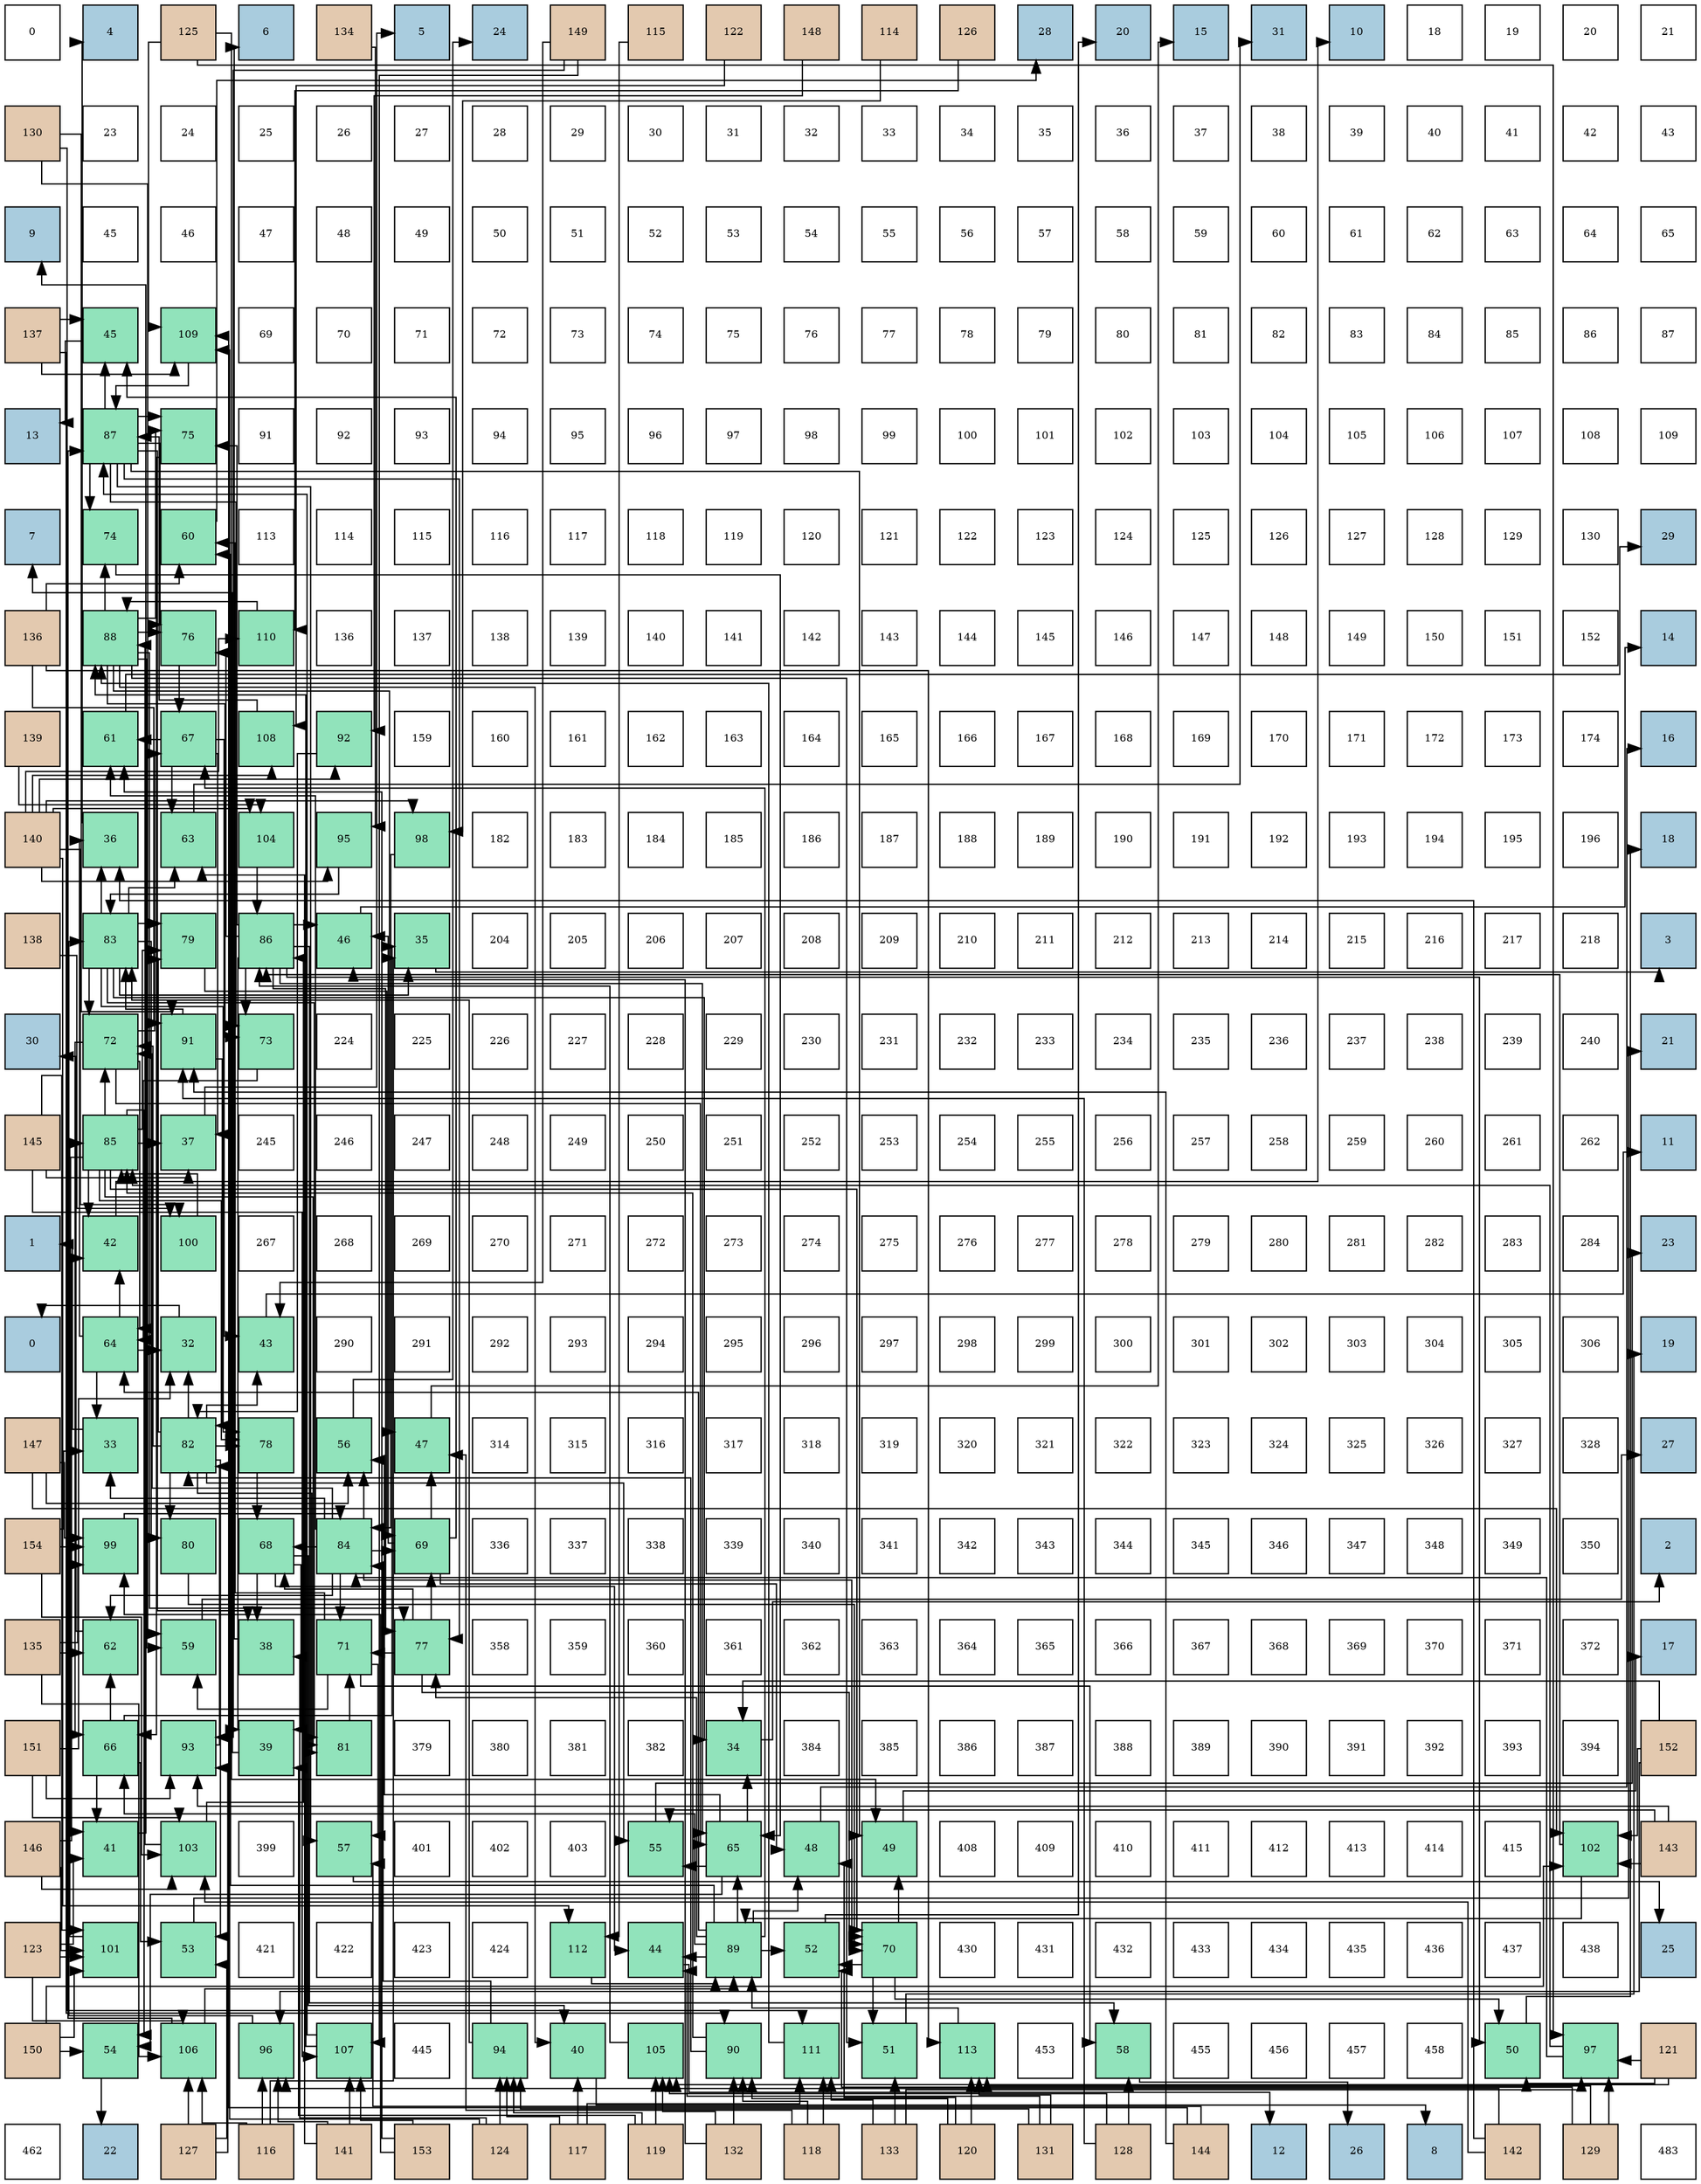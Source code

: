 digraph layout{
 rankdir=TB;
 splines=ortho;
 node [style=filled shape=square fixedsize=true width=0.6];
0[label="0", fontsize=8, fillcolor="#ffffff"];
1[label="4", fontsize=8, fillcolor="#a9ccde"];
2[label="125", fontsize=8, fillcolor="#e3c9af"];
3[label="6", fontsize=8, fillcolor="#a9ccde"];
4[label="134", fontsize=8, fillcolor="#e3c9af"];
5[label="5", fontsize=8, fillcolor="#a9ccde"];
6[label="24", fontsize=8, fillcolor="#a9ccde"];
7[label="149", fontsize=8, fillcolor="#e3c9af"];
8[label="115", fontsize=8, fillcolor="#e3c9af"];
9[label="122", fontsize=8, fillcolor="#e3c9af"];
10[label="148", fontsize=8, fillcolor="#e3c9af"];
11[label="114", fontsize=8, fillcolor="#e3c9af"];
12[label="126", fontsize=8, fillcolor="#e3c9af"];
13[label="28", fontsize=8, fillcolor="#a9ccde"];
14[label="20", fontsize=8, fillcolor="#a9ccde"];
15[label="15", fontsize=8, fillcolor="#a9ccde"];
16[label="31", fontsize=8, fillcolor="#a9ccde"];
17[label="10", fontsize=8, fillcolor="#a9ccde"];
18[label="18", fontsize=8, fillcolor="#ffffff"];
19[label="19", fontsize=8, fillcolor="#ffffff"];
20[label="20", fontsize=8, fillcolor="#ffffff"];
21[label="21", fontsize=8, fillcolor="#ffffff"];
22[label="130", fontsize=8, fillcolor="#e3c9af"];
23[label="23", fontsize=8, fillcolor="#ffffff"];
24[label="24", fontsize=8, fillcolor="#ffffff"];
25[label="25", fontsize=8, fillcolor="#ffffff"];
26[label="26", fontsize=8, fillcolor="#ffffff"];
27[label="27", fontsize=8, fillcolor="#ffffff"];
28[label="28", fontsize=8, fillcolor="#ffffff"];
29[label="29", fontsize=8, fillcolor="#ffffff"];
30[label="30", fontsize=8, fillcolor="#ffffff"];
31[label="31", fontsize=8, fillcolor="#ffffff"];
32[label="32", fontsize=8, fillcolor="#ffffff"];
33[label="33", fontsize=8, fillcolor="#ffffff"];
34[label="34", fontsize=8, fillcolor="#ffffff"];
35[label="35", fontsize=8, fillcolor="#ffffff"];
36[label="36", fontsize=8, fillcolor="#ffffff"];
37[label="37", fontsize=8, fillcolor="#ffffff"];
38[label="38", fontsize=8, fillcolor="#ffffff"];
39[label="39", fontsize=8, fillcolor="#ffffff"];
40[label="40", fontsize=8, fillcolor="#ffffff"];
41[label="41", fontsize=8, fillcolor="#ffffff"];
42[label="42", fontsize=8, fillcolor="#ffffff"];
43[label="43", fontsize=8, fillcolor="#ffffff"];
44[label="9", fontsize=8, fillcolor="#a9ccde"];
45[label="45", fontsize=8, fillcolor="#ffffff"];
46[label="46", fontsize=8, fillcolor="#ffffff"];
47[label="47", fontsize=8, fillcolor="#ffffff"];
48[label="48", fontsize=8, fillcolor="#ffffff"];
49[label="49", fontsize=8, fillcolor="#ffffff"];
50[label="50", fontsize=8, fillcolor="#ffffff"];
51[label="51", fontsize=8, fillcolor="#ffffff"];
52[label="52", fontsize=8, fillcolor="#ffffff"];
53[label="53", fontsize=8, fillcolor="#ffffff"];
54[label="54", fontsize=8, fillcolor="#ffffff"];
55[label="55", fontsize=8, fillcolor="#ffffff"];
56[label="56", fontsize=8, fillcolor="#ffffff"];
57[label="57", fontsize=8, fillcolor="#ffffff"];
58[label="58", fontsize=8, fillcolor="#ffffff"];
59[label="59", fontsize=8, fillcolor="#ffffff"];
60[label="60", fontsize=8, fillcolor="#ffffff"];
61[label="61", fontsize=8, fillcolor="#ffffff"];
62[label="62", fontsize=8, fillcolor="#ffffff"];
63[label="63", fontsize=8, fillcolor="#ffffff"];
64[label="64", fontsize=8, fillcolor="#ffffff"];
65[label="65", fontsize=8, fillcolor="#ffffff"];
66[label="137", fontsize=8, fillcolor="#e3c9af"];
67[label="45", fontsize=8, fillcolor="#91e3bb"];
68[label="109", fontsize=8, fillcolor="#91e3bb"];
69[label="69", fontsize=8, fillcolor="#ffffff"];
70[label="70", fontsize=8, fillcolor="#ffffff"];
71[label="71", fontsize=8, fillcolor="#ffffff"];
72[label="72", fontsize=8, fillcolor="#ffffff"];
73[label="73", fontsize=8, fillcolor="#ffffff"];
74[label="74", fontsize=8, fillcolor="#ffffff"];
75[label="75", fontsize=8, fillcolor="#ffffff"];
76[label="76", fontsize=8, fillcolor="#ffffff"];
77[label="77", fontsize=8, fillcolor="#ffffff"];
78[label="78", fontsize=8, fillcolor="#ffffff"];
79[label="79", fontsize=8, fillcolor="#ffffff"];
80[label="80", fontsize=8, fillcolor="#ffffff"];
81[label="81", fontsize=8, fillcolor="#ffffff"];
82[label="82", fontsize=8, fillcolor="#ffffff"];
83[label="83", fontsize=8, fillcolor="#ffffff"];
84[label="84", fontsize=8, fillcolor="#ffffff"];
85[label="85", fontsize=8, fillcolor="#ffffff"];
86[label="86", fontsize=8, fillcolor="#ffffff"];
87[label="87", fontsize=8, fillcolor="#ffffff"];
88[label="13", fontsize=8, fillcolor="#a9ccde"];
89[label="87", fontsize=8, fillcolor="#91e3bb"];
90[label="75", fontsize=8, fillcolor="#91e3bb"];
91[label="91", fontsize=8, fillcolor="#ffffff"];
92[label="92", fontsize=8, fillcolor="#ffffff"];
93[label="93", fontsize=8, fillcolor="#ffffff"];
94[label="94", fontsize=8, fillcolor="#ffffff"];
95[label="95", fontsize=8, fillcolor="#ffffff"];
96[label="96", fontsize=8, fillcolor="#ffffff"];
97[label="97", fontsize=8, fillcolor="#ffffff"];
98[label="98", fontsize=8, fillcolor="#ffffff"];
99[label="99", fontsize=8, fillcolor="#ffffff"];
100[label="100", fontsize=8, fillcolor="#ffffff"];
101[label="101", fontsize=8, fillcolor="#ffffff"];
102[label="102", fontsize=8, fillcolor="#ffffff"];
103[label="103", fontsize=8, fillcolor="#ffffff"];
104[label="104", fontsize=8, fillcolor="#ffffff"];
105[label="105", fontsize=8, fillcolor="#ffffff"];
106[label="106", fontsize=8, fillcolor="#ffffff"];
107[label="107", fontsize=8, fillcolor="#ffffff"];
108[label="108", fontsize=8, fillcolor="#ffffff"];
109[label="109", fontsize=8, fillcolor="#ffffff"];
110[label="7", fontsize=8, fillcolor="#a9ccde"];
111[label="74", fontsize=8, fillcolor="#91e3bb"];
112[label="60", fontsize=8, fillcolor="#91e3bb"];
113[label="113", fontsize=8, fillcolor="#ffffff"];
114[label="114", fontsize=8, fillcolor="#ffffff"];
115[label="115", fontsize=8, fillcolor="#ffffff"];
116[label="116", fontsize=8, fillcolor="#ffffff"];
117[label="117", fontsize=8, fillcolor="#ffffff"];
118[label="118", fontsize=8, fillcolor="#ffffff"];
119[label="119", fontsize=8, fillcolor="#ffffff"];
120[label="120", fontsize=8, fillcolor="#ffffff"];
121[label="121", fontsize=8, fillcolor="#ffffff"];
122[label="122", fontsize=8, fillcolor="#ffffff"];
123[label="123", fontsize=8, fillcolor="#ffffff"];
124[label="124", fontsize=8, fillcolor="#ffffff"];
125[label="125", fontsize=8, fillcolor="#ffffff"];
126[label="126", fontsize=8, fillcolor="#ffffff"];
127[label="127", fontsize=8, fillcolor="#ffffff"];
128[label="128", fontsize=8, fillcolor="#ffffff"];
129[label="129", fontsize=8, fillcolor="#ffffff"];
130[label="130", fontsize=8, fillcolor="#ffffff"];
131[label="29", fontsize=8, fillcolor="#a9ccde"];
132[label="136", fontsize=8, fillcolor="#e3c9af"];
133[label="88", fontsize=8, fillcolor="#91e3bb"];
134[label="76", fontsize=8, fillcolor="#91e3bb"];
135[label="110", fontsize=8, fillcolor="#91e3bb"];
136[label="136", fontsize=8, fillcolor="#ffffff"];
137[label="137", fontsize=8, fillcolor="#ffffff"];
138[label="138", fontsize=8, fillcolor="#ffffff"];
139[label="139", fontsize=8, fillcolor="#ffffff"];
140[label="140", fontsize=8, fillcolor="#ffffff"];
141[label="141", fontsize=8, fillcolor="#ffffff"];
142[label="142", fontsize=8, fillcolor="#ffffff"];
143[label="143", fontsize=8, fillcolor="#ffffff"];
144[label="144", fontsize=8, fillcolor="#ffffff"];
145[label="145", fontsize=8, fillcolor="#ffffff"];
146[label="146", fontsize=8, fillcolor="#ffffff"];
147[label="147", fontsize=8, fillcolor="#ffffff"];
148[label="148", fontsize=8, fillcolor="#ffffff"];
149[label="149", fontsize=8, fillcolor="#ffffff"];
150[label="150", fontsize=8, fillcolor="#ffffff"];
151[label="151", fontsize=8, fillcolor="#ffffff"];
152[label="152", fontsize=8, fillcolor="#ffffff"];
153[label="14", fontsize=8, fillcolor="#a9ccde"];
154[label="139", fontsize=8, fillcolor="#e3c9af"];
155[label="61", fontsize=8, fillcolor="#91e3bb"];
156[label="67", fontsize=8, fillcolor="#91e3bb"];
157[label="108", fontsize=8, fillcolor="#91e3bb"];
158[label="92", fontsize=8, fillcolor="#91e3bb"];
159[label="159", fontsize=8, fillcolor="#ffffff"];
160[label="160", fontsize=8, fillcolor="#ffffff"];
161[label="161", fontsize=8, fillcolor="#ffffff"];
162[label="162", fontsize=8, fillcolor="#ffffff"];
163[label="163", fontsize=8, fillcolor="#ffffff"];
164[label="164", fontsize=8, fillcolor="#ffffff"];
165[label="165", fontsize=8, fillcolor="#ffffff"];
166[label="166", fontsize=8, fillcolor="#ffffff"];
167[label="167", fontsize=8, fillcolor="#ffffff"];
168[label="168", fontsize=8, fillcolor="#ffffff"];
169[label="169", fontsize=8, fillcolor="#ffffff"];
170[label="170", fontsize=8, fillcolor="#ffffff"];
171[label="171", fontsize=8, fillcolor="#ffffff"];
172[label="172", fontsize=8, fillcolor="#ffffff"];
173[label="173", fontsize=8, fillcolor="#ffffff"];
174[label="174", fontsize=8, fillcolor="#ffffff"];
175[label="16", fontsize=8, fillcolor="#a9ccde"];
176[label="140", fontsize=8, fillcolor="#e3c9af"];
177[label="36", fontsize=8, fillcolor="#91e3bb"];
178[label="63", fontsize=8, fillcolor="#91e3bb"];
179[label="104", fontsize=8, fillcolor="#91e3bb"];
180[label="95", fontsize=8, fillcolor="#91e3bb"];
181[label="98", fontsize=8, fillcolor="#91e3bb"];
182[label="182", fontsize=8, fillcolor="#ffffff"];
183[label="183", fontsize=8, fillcolor="#ffffff"];
184[label="184", fontsize=8, fillcolor="#ffffff"];
185[label="185", fontsize=8, fillcolor="#ffffff"];
186[label="186", fontsize=8, fillcolor="#ffffff"];
187[label="187", fontsize=8, fillcolor="#ffffff"];
188[label="188", fontsize=8, fillcolor="#ffffff"];
189[label="189", fontsize=8, fillcolor="#ffffff"];
190[label="190", fontsize=8, fillcolor="#ffffff"];
191[label="191", fontsize=8, fillcolor="#ffffff"];
192[label="192", fontsize=8, fillcolor="#ffffff"];
193[label="193", fontsize=8, fillcolor="#ffffff"];
194[label="194", fontsize=8, fillcolor="#ffffff"];
195[label="195", fontsize=8, fillcolor="#ffffff"];
196[label="196", fontsize=8, fillcolor="#ffffff"];
197[label="18", fontsize=8, fillcolor="#a9ccde"];
198[label="138", fontsize=8, fillcolor="#e3c9af"];
199[label="83", fontsize=8, fillcolor="#91e3bb"];
200[label="79", fontsize=8, fillcolor="#91e3bb"];
201[label="86", fontsize=8, fillcolor="#91e3bb"];
202[label="46", fontsize=8, fillcolor="#91e3bb"];
203[label="35", fontsize=8, fillcolor="#91e3bb"];
204[label="204", fontsize=8, fillcolor="#ffffff"];
205[label="205", fontsize=8, fillcolor="#ffffff"];
206[label="206", fontsize=8, fillcolor="#ffffff"];
207[label="207", fontsize=8, fillcolor="#ffffff"];
208[label="208", fontsize=8, fillcolor="#ffffff"];
209[label="209", fontsize=8, fillcolor="#ffffff"];
210[label="210", fontsize=8, fillcolor="#ffffff"];
211[label="211", fontsize=8, fillcolor="#ffffff"];
212[label="212", fontsize=8, fillcolor="#ffffff"];
213[label="213", fontsize=8, fillcolor="#ffffff"];
214[label="214", fontsize=8, fillcolor="#ffffff"];
215[label="215", fontsize=8, fillcolor="#ffffff"];
216[label="216", fontsize=8, fillcolor="#ffffff"];
217[label="217", fontsize=8, fillcolor="#ffffff"];
218[label="218", fontsize=8, fillcolor="#ffffff"];
219[label="3", fontsize=8, fillcolor="#a9ccde"];
220[label="30", fontsize=8, fillcolor="#a9ccde"];
221[label="72", fontsize=8, fillcolor="#91e3bb"];
222[label="91", fontsize=8, fillcolor="#91e3bb"];
223[label="73", fontsize=8, fillcolor="#91e3bb"];
224[label="224", fontsize=8, fillcolor="#ffffff"];
225[label="225", fontsize=8, fillcolor="#ffffff"];
226[label="226", fontsize=8, fillcolor="#ffffff"];
227[label="227", fontsize=8, fillcolor="#ffffff"];
228[label="228", fontsize=8, fillcolor="#ffffff"];
229[label="229", fontsize=8, fillcolor="#ffffff"];
230[label="230", fontsize=8, fillcolor="#ffffff"];
231[label="231", fontsize=8, fillcolor="#ffffff"];
232[label="232", fontsize=8, fillcolor="#ffffff"];
233[label="233", fontsize=8, fillcolor="#ffffff"];
234[label="234", fontsize=8, fillcolor="#ffffff"];
235[label="235", fontsize=8, fillcolor="#ffffff"];
236[label="236", fontsize=8, fillcolor="#ffffff"];
237[label="237", fontsize=8, fillcolor="#ffffff"];
238[label="238", fontsize=8, fillcolor="#ffffff"];
239[label="239", fontsize=8, fillcolor="#ffffff"];
240[label="240", fontsize=8, fillcolor="#ffffff"];
241[label="21", fontsize=8, fillcolor="#a9ccde"];
242[label="145", fontsize=8, fillcolor="#e3c9af"];
243[label="85", fontsize=8, fillcolor="#91e3bb"];
244[label="37", fontsize=8, fillcolor="#91e3bb"];
245[label="245", fontsize=8, fillcolor="#ffffff"];
246[label="246", fontsize=8, fillcolor="#ffffff"];
247[label="247", fontsize=8, fillcolor="#ffffff"];
248[label="248", fontsize=8, fillcolor="#ffffff"];
249[label="249", fontsize=8, fillcolor="#ffffff"];
250[label="250", fontsize=8, fillcolor="#ffffff"];
251[label="251", fontsize=8, fillcolor="#ffffff"];
252[label="252", fontsize=8, fillcolor="#ffffff"];
253[label="253", fontsize=8, fillcolor="#ffffff"];
254[label="254", fontsize=8, fillcolor="#ffffff"];
255[label="255", fontsize=8, fillcolor="#ffffff"];
256[label="256", fontsize=8, fillcolor="#ffffff"];
257[label="257", fontsize=8, fillcolor="#ffffff"];
258[label="258", fontsize=8, fillcolor="#ffffff"];
259[label="259", fontsize=8, fillcolor="#ffffff"];
260[label="260", fontsize=8, fillcolor="#ffffff"];
261[label="261", fontsize=8, fillcolor="#ffffff"];
262[label="262", fontsize=8, fillcolor="#ffffff"];
263[label="11", fontsize=8, fillcolor="#a9ccde"];
264[label="1", fontsize=8, fillcolor="#a9ccde"];
265[label="42", fontsize=8, fillcolor="#91e3bb"];
266[label="100", fontsize=8, fillcolor="#91e3bb"];
267[label="267", fontsize=8, fillcolor="#ffffff"];
268[label="268", fontsize=8, fillcolor="#ffffff"];
269[label="269", fontsize=8, fillcolor="#ffffff"];
270[label="270", fontsize=8, fillcolor="#ffffff"];
271[label="271", fontsize=8, fillcolor="#ffffff"];
272[label="272", fontsize=8, fillcolor="#ffffff"];
273[label="273", fontsize=8, fillcolor="#ffffff"];
274[label="274", fontsize=8, fillcolor="#ffffff"];
275[label="275", fontsize=8, fillcolor="#ffffff"];
276[label="276", fontsize=8, fillcolor="#ffffff"];
277[label="277", fontsize=8, fillcolor="#ffffff"];
278[label="278", fontsize=8, fillcolor="#ffffff"];
279[label="279", fontsize=8, fillcolor="#ffffff"];
280[label="280", fontsize=8, fillcolor="#ffffff"];
281[label="281", fontsize=8, fillcolor="#ffffff"];
282[label="282", fontsize=8, fillcolor="#ffffff"];
283[label="283", fontsize=8, fillcolor="#ffffff"];
284[label="284", fontsize=8, fillcolor="#ffffff"];
285[label="23", fontsize=8, fillcolor="#a9ccde"];
286[label="0", fontsize=8, fillcolor="#a9ccde"];
287[label="64", fontsize=8, fillcolor="#91e3bb"];
288[label="32", fontsize=8, fillcolor="#91e3bb"];
289[label="43", fontsize=8, fillcolor="#91e3bb"];
290[label="290", fontsize=8, fillcolor="#ffffff"];
291[label="291", fontsize=8, fillcolor="#ffffff"];
292[label="292", fontsize=8, fillcolor="#ffffff"];
293[label="293", fontsize=8, fillcolor="#ffffff"];
294[label="294", fontsize=8, fillcolor="#ffffff"];
295[label="295", fontsize=8, fillcolor="#ffffff"];
296[label="296", fontsize=8, fillcolor="#ffffff"];
297[label="297", fontsize=8, fillcolor="#ffffff"];
298[label="298", fontsize=8, fillcolor="#ffffff"];
299[label="299", fontsize=8, fillcolor="#ffffff"];
300[label="300", fontsize=8, fillcolor="#ffffff"];
301[label="301", fontsize=8, fillcolor="#ffffff"];
302[label="302", fontsize=8, fillcolor="#ffffff"];
303[label="303", fontsize=8, fillcolor="#ffffff"];
304[label="304", fontsize=8, fillcolor="#ffffff"];
305[label="305", fontsize=8, fillcolor="#ffffff"];
306[label="306", fontsize=8, fillcolor="#ffffff"];
307[label="19", fontsize=8, fillcolor="#a9ccde"];
308[label="147", fontsize=8, fillcolor="#e3c9af"];
309[label="33", fontsize=8, fillcolor="#91e3bb"];
310[label="82", fontsize=8, fillcolor="#91e3bb"];
311[label="78", fontsize=8, fillcolor="#91e3bb"];
312[label="56", fontsize=8, fillcolor="#91e3bb"];
313[label="47", fontsize=8, fillcolor="#91e3bb"];
314[label="314", fontsize=8, fillcolor="#ffffff"];
315[label="315", fontsize=8, fillcolor="#ffffff"];
316[label="316", fontsize=8, fillcolor="#ffffff"];
317[label="317", fontsize=8, fillcolor="#ffffff"];
318[label="318", fontsize=8, fillcolor="#ffffff"];
319[label="319", fontsize=8, fillcolor="#ffffff"];
320[label="320", fontsize=8, fillcolor="#ffffff"];
321[label="321", fontsize=8, fillcolor="#ffffff"];
322[label="322", fontsize=8, fillcolor="#ffffff"];
323[label="323", fontsize=8, fillcolor="#ffffff"];
324[label="324", fontsize=8, fillcolor="#ffffff"];
325[label="325", fontsize=8, fillcolor="#ffffff"];
326[label="326", fontsize=8, fillcolor="#ffffff"];
327[label="327", fontsize=8, fillcolor="#ffffff"];
328[label="328", fontsize=8, fillcolor="#ffffff"];
329[label="27", fontsize=8, fillcolor="#a9ccde"];
330[label="154", fontsize=8, fillcolor="#e3c9af"];
331[label="99", fontsize=8, fillcolor="#91e3bb"];
332[label="80", fontsize=8, fillcolor="#91e3bb"];
333[label="68", fontsize=8, fillcolor="#91e3bb"];
334[label="84", fontsize=8, fillcolor="#91e3bb"];
335[label="69", fontsize=8, fillcolor="#91e3bb"];
336[label="336", fontsize=8, fillcolor="#ffffff"];
337[label="337", fontsize=8, fillcolor="#ffffff"];
338[label="338", fontsize=8, fillcolor="#ffffff"];
339[label="339", fontsize=8, fillcolor="#ffffff"];
340[label="340", fontsize=8, fillcolor="#ffffff"];
341[label="341", fontsize=8, fillcolor="#ffffff"];
342[label="342", fontsize=8, fillcolor="#ffffff"];
343[label="343", fontsize=8, fillcolor="#ffffff"];
344[label="344", fontsize=8, fillcolor="#ffffff"];
345[label="345", fontsize=8, fillcolor="#ffffff"];
346[label="346", fontsize=8, fillcolor="#ffffff"];
347[label="347", fontsize=8, fillcolor="#ffffff"];
348[label="348", fontsize=8, fillcolor="#ffffff"];
349[label="349", fontsize=8, fillcolor="#ffffff"];
350[label="350", fontsize=8, fillcolor="#ffffff"];
351[label="2", fontsize=8, fillcolor="#a9ccde"];
352[label="135", fontsize=8, fillcolor="#e3c9af"];
353[label="62", fontsize=8, fillcolor="#91e3bb"];
354[label="59", fontsize=8, fillcolor="#91e3bb"];
355[label="38", fontsize=8, fillcolor="#91e3bb"];
356[label="71", fontsize=8, fillcolor="#91e3bb"];
357[label="77", fontsize=8, fillcolor="#91e3bb"];
358[label="358", fontsize=8, fillcolor="#ffffff"];
359[label="359", fontsize=8, fillcolor="#ffffff"];
360[label="360", fontsize=8, fillcolor="#ffffff"];
361[label="361", fontsize=8, fillcolor="#ffffff"];
362[label="362", fontsize=8, fillcolor="#ffffff"];
363[label="363", fontsize=8, fillcolor="#ffffff"];
364[label="364", fontsize=8, fillcolor="#ffffff"];
365[label="365", fontsize=8, fillcolor="#ffffff"];
366[label="366", fontsize=8, fillcolor="#ffffff"];
367[label="367", fontsize=8, fillcolor="#ffffff"];
368[label="368", fontsize=8, fillcolor="#ffffff"];
369[label="369", fontsize=8, fillcolor="#ffffff"];
370[label="370", fontsize=8, fillcolor="#ffffff"];
371[label="371", fontsize=8, fillcolor="#ffffff"];
372[label="372", fontsize=8, fillcolor="#ffffff"];
373[label="17", fontsize=8, fillcolor="#a9ccde"];
374[label="151", fontsize=8, fillcolor="#e3c9af"];
375[label="66", fontsize=8, fillcolor="#91e3bb"];
376[label="93", fontsize=8, fillcolor="#91e3bb"];
377[label="39", fontsize=8, fillcolor="#91e3bb"];
378[label="81", fontsize=8, fillcolor="#91e3bb"];
379[label="379", fontsize=8, fillcolor="#ffffff"];
380[label="380", fontsize=8, fillcolor="#ffffff"];
381[label="381", fontsize=8, fillcolor="#ffffff"];
382[label="382", fontsize=8, fillcolor="#ffffff"];
383[label="34", fontsize=8, fillcolor="#91e3bb"];
384[label="384", fontsize=8, fillcolor="#ffffff"];
385[label="385", fontsize=8, fillcolor="#ffffff"];
386[label="386", fontsize=8, fillcolor="#ffffff"];
387[label="387", fontsize=8, fillcolor="#ffffff"];
388[label="388", fontsize=8, fillcolor="#ffffff"];
389[label="389", fontsize=8, fillcolor="#ffffff"];
390[label="390", fontsize=8, fillcolor="#ffffff"];
391[label="391", fontsize=8, fillcolor="#ffffff"];
392[label="392", fontsize=8, fillcolor="#ffffff"];
393[label="393", fontsize=8, fillcolor="#ffffff"];
394[label="394", fontsize=8, fillcolor="#ffffff"];
395[label="152", fontsize=8, fillcolor="#e3c9af"];
396[label="146", fontsize=8, fillcolor="#e3c9af"];
397[label="41", fontsize=8, fillcolor="#91e3bb"];
398[label="103", fontsize=8, fillcolor="#91e3bb"];
399[label="399", fontsize=8, fillcolor="#ffffff"];
400[label="57", fontsize=8, fillcolor="#91e3bb"];
401[label="401", fontsize=8, fillcolor="#ffffff"];
402[label="402", fontsize=8, fillcolor="#ffffff"];
403[label="403", fontsize=8, fillcolor="#ffffff"];
404[label="55", fontsize=8, fillcolor="#91e3bb"];
405[label="65", fontsize=8, fillcolor="#91e3bb"];
406[label="48", fontsize=8, fillcolor="#91e3bb"];
407[label="49", fontsize=8, fillcolor="#91e3bb"];
408[label="408", fontsize=8, fillcolor="#ffffff"];
409[label="409", fontsize=8, fillcolor="#ffffff"];
410[label="410", fontsize=8, fillcolor="#ffffff"];
411[label="411", fontsize=8, fillcolor="#ffffff"];
412[label="412", fontsize=8, fillcolor="#ffffff"];
413[label="413", fontsize=8, fillcolor="#ffffff"];
414[label="414", fontsize=8, fillcolor="#ffffff"];
415[label="415", fontsize=8, fillcolor="#ffffff"];
416[label="102", fontsize=8, fillcolor="#91e3bb"];
417[label="143", fontsize=8, fillcolor="#e3c9af"];
418[label="123", fontsize=8, fillcolor="#e3c9af"];
419[label="101", fontsize=8, fillcolor="#91e3bb"];
420[label="53", fontsize=8, fillcolor="#91e3bb"];
421[label="421", fontsize=8, fillcolor="#ffffff"];
422[label="422", fontsize=8, fillcolor="#ffffff"];
423[label="423", fontsize=8, fillcolor="#ffffff"];
424[label="424", fontsize=8, fillcolor="#ffffff"];
425[label="112", fontsize=8, fillcolor="#91e3bb"];
426[label="44", fontsize=8, fillcolor="#91e3bb"];
427[label="89", fontsize=8, fillcolor="#91e3bb"];
428[label="52", fontsize=8, fillcolor="#91e3bb"];
429[label="70", fontsize=8, fillcolor="#91e3bb"];
430[label="430", fontsize=8, fillcolor="#ffffff"];
431[label="431", fontsize=8, fillcolor="#ffffff"];
432[label="432", fontsize=8, fillcolor="#ffffff"];
433[label="433", fontsize=8, fillcolor="#ffffff"];
434[label="434", fontsize=8, fillcolor="#ffffff"];
435[label="435", fontsize=8, fillcolor="#ffffff"];
436[label="436", fontsize=8, fillcolor="#ffffff"];
437[label="437", fontsize=8, fillcolor="#ffffff"];
438[label="438", fontsize=8, fillcolor="#ffffff"];
439[label="25", fontsize=8, fillcolor="#a9ccde"];
440[label="150", fontsize=8, fillcolor="#e3c9af"];
441[label="54", fontsize=8, fillcolor="#91e3bb"];
442[label="106", fontsize=8, fillcolor="#91e3bb"];
443[label="96", fontsize=8, fillcolor="#91e3bb"];
444[label="107", fontsize=8, fillcolor="#91e3bb"];
445[label="445", fontsize=8, fillcolor="#ffffff"];
446[label="94", fontsize=8, fillcolor="#91e3bb"];
447[label="40", fontsize=8, fillcolor="#91e3bb"];
448[label="105", fontsize=8, fillcolor="#91e3bb"];
449[label="90", fontsize=8, fillcolor="#91e3bb"];
450[label="111", fontsize=8, fillcolor="#91e3bb"];
451[label="51", fontsize=8, fillcolor="#91e3bb"];
452[label="113", fontsize=8, fillcolor="#91e3bb"];
453[label="453", fontsize=8, fillcolor="#ffffff"];
454[label="58", fontsize=8, fillcolor="#91e3bb"];
455[label="455", fontsize=8, fillcolor="#ffffff"];
456[label="456", fontsize=8, fillcolor="#ffffff"];
457[label="457", fontsize=8, fillcolor="#ffffff"];
458[label="458", fontsize=8, fillcolor="#ffffff"];
459[label="50", fontsize=8, fillcolor="#91e3bb"];
460[label="97", fontsize=8, fillcolor="#91e3bb"];
461[label="121", fontsize=8, fillcolor="#e3c9af"];
462[label="462", fontsize=8, fillcolor="#ffffff"];
463[label="22", fontsize=8, fillcolor="#a9ccde"];
464[label="127", fontsize=8, fillcolor="#e3c9af"];
465[label="116", fontsize=8, fillcolor="#e3c9af"];
466[label="141", fontsize=8, fillcolor="#e3c9af"];
467[label="153", fontsize=8, fillcolor="#e3c9af"];
468[label="124", fontsize=8, fillcolor="#e3c9af"];
469[label="117", fontsize=8, fillcolor="#e3c9af"];
470[label="119", fontsize=8, fillcolor="#e3c9af"];
471[label="132", fontsize=8, fillcolor="#e3c9af"];
472[label="118", fontsize=8, fillcolor="#e3c9af"];
473[label="133", fontsize=8, fillcolor="#e3c9af"];
474[label="120", fontsize=8, fillcolor="#e3c9af"];
475[label="131", fontsize=8, fillcolor="#e3c9af"];
476[label="128", fontsize=8, fillcolor="#e3c9af"];
477[label="144", fontsize=8, fillcolor="#e3c9af"];
478[label="12", fontsize=8, fillcolor="#a9ccde"];
479[label="26", fontsize=8, fillcolor="#a9ccde"];
480[label="8", fontsize=8, fillcolor="#a9ccde"];
481[label="142", fontsize=8, fillcolor="#e3c9af"];
482[label="129", fontsize=8, fillcolor="#e3c9af"];
483[label="483", fontsize=8, fillcolor="#ffffff"];
edge [constraint=false, style=vis];288 -> 286;
309 -> 264;
383 -> 351;
203 -> 219;
177 -> 1;
244 -> 5;
355 -> 3;
377 -> 110;
447 -> 480;
397 -> 44;
265 -> 17;
289 -> 263;
426 -> 478;
67 -> 88;
202 -> 153;
313 -> 15;
406 -> 175;
407 -> 373;
459 -> 197;
451 -> 307;
428 -> 14;
420 -> 241;
441 -> 463;
404 -> 285;
312 -> 6;
400 -> 439;
454 -> 479;
354 -> 329;
112 -> 13;
155 -> 131;
353 -> 220;
178 -> 16;
287 -> 288;
287 -> 309;
287 -> 177;
287 -> 265;
405 -> 383;
405 -> 441;
405 -> 404;
405 -> 312;
375 -> 203;
375 -> 397;
375 -> 420;
375 -> 353;
156 -> 244;
156 -> 289;
156 -> 155;
156 -> 178;
333 -> 355;
333 -> 377;
333 -> 447;
333 -> 426;
335 -> 67;
335 -> 202;
335 -> 313;
335 -> 406;
429 -> 407;
429 -> 459;
429 -> 451;
429 -> 428;
356 -> 400;
356 -> 454;
356 -> 354;
356 -> 112;
221 -> 287;
221 -> 405;
221 -> 375;
221 -> 156;
223 -> 287;
111 -> 405;
90 -> 375;
134 -> 156;
357 -> 333;
357 -> 335;
357 -> 429;
357 -> 356;
311 -> 333;
200 -> 335;
332 -> 429;
378 -> 356;
310 -> 288;
310 -> 289;
310 -> 420;
310 -> 404;
310 -> 221;
310 -> 311;
310 -> 200;
310 -> 332;
310 -> 378;
199 -> 383;
199 -> 203;
199 -> 177;
199 -> 178;
199 -> 221;
199 -> 311;
199 -> 200;
199 -> 332;
199 -> 378;
334 -> 309;
334 -> 312;
334 -> 155;
334 -> 353;
334 -> 333;
334 -> 335;
334 -> 429;
334 -> 356;
334 -> 221;
243 -> 244;
243 -> 397;
243 -> 265;
243 -> 441;
243 -> 429;
243 -> 221;
243 -> 311;
243 -> 200;
243 -> 378;
201 -> 377;
201 -> 202;
201 -> 459;
201 -> 454;
201 -> 405;
201 -> 223;
201 -> 90;
201 -> 134;
201 -> 357;
89 -> 355;
89 -> 67;
89 -> 407;
89 -> 400;
89 -> 223;
89 -> 111;
89 -> 90;
89 -> 134;
89 -> 357;
133 -> 447;
133 -> 313;
133 -> 451;
133 -> 354;
133 -> 223;
133 -> 111;
133 -> 90;
133 -> 134;
133 -> 357;
427 -> 426;
427 -> 406;
427 -> 428;
427 -> 112;
427 -> 287;
427 -> 405;
427 -> 375;
427 -> 156;
427 -> 357;
449 -> 310;
449 -> 243;
222 -> 310;
222 -> 199;
158 -> 310;
376 -> 310;
446 -> 199;
446 -> 334;
180 -> 199;
443 -> 199;
460 -> 334;
460 -> 243;
181 -> 334;
331 -> 334;
266 -> 243;
419 -> 243;
416 -> 201;
416 -> 427;
398 -> 201;
398 -> 133;
179 -> 201;
448 -> 201;
442 -> 89;
442 -> 427;
444 -> 89;
444 -> 133;
157 -> 89;
68 -> 89;
135 -> 133;
450 -> 133;
425 -> 427;
452 -> 427;
11 -> 181;
8 -> 425;
465 -> 203;
465 -> 443;
465 -> 442;
469 -> 447;
469 -> 446;
469 -> 450;
472 -> 313;
472 -> 449;
472 -> 450;
470 -> 377;
470 -> 446;
470 -> 448;
474 -> 406;
474 -> 449;
474 -> 452;
461 -> 459;
461 -> 460;
461 -> 448;
9 -> 157;
418 -> 397;
418 -> 419;
418 -> 442;
468 -> 355;
468 -> 446;
468 -> 68;
2 -> 407;
2 -> 460;
2 -> 68;
12 -> 135;
464 -> 420;
464 -> 376;
464 -> 442;
476 -> 454;
476 -> 222;
476 -> 448;
482 -> 428;
482 -> 460;
482 -> 452;
22 -> 354;
22 -> 222;
22 -> 450;
475 -> 426;
475 -> 446;
475 -> 452;
471 -> 202;
471 -> 449;
471 -> 448;
473 -> 451;
473 -> 460;
473 -> 450;
4 -> 180;
352 -> 353;
352 -> 331;
352 -> 442;
132 -> 112;
132 -> 222;
132 -> 452;
66 -> 67;
66 -> 449;
66 -> 68;
198 -> 266;
154 -> 179;
176 -> 158;
176 -> 180;
176 -> 181;
176 -> 266;
176 -> 179;
176 -> 157;
176 -> 135;
176 -> 425;
466 -> 178;
466 -> 443;
466 -> 444;
481 -> 177;
481 -> 443;
481 -> 398;
417 -> 404;
417 -> 376;
417 -> 416;
477 -> 400;
477 -> 222;
477 -> 68;
242 -> 244;
242 -> 419;
242 -> 444;
396 -> 265;
396 -> 419;
396 -> 398;
308 -> 312;
308 -> 331;
308 -> 416;
10 -> 158;
7 -> 289;
7 -> 376;
7 -> 444;
440 -> 441;
440 -> 419;
440 -> 416;
374 -> 288;
374 -> 376;
374 -> 398;
395 -> 383;
395 -> 443;
395 -> 416;
467 -> 155;
467 -> 331;
467 -> 444;
330 -> 309;
330 -> 331;
330 -> 398;
edge [constraint=true, style=invis];
0 -> 22 -> 44 -> 66 -> 88 -> 110 -> 132 -> 154 -> 176 -> 198 -> 220 -> 242 -> 264 -> 286 -> 308 -> 330 -> 352 -> 374 -> 396 -> 418 -> 440 -> 462;
1 -> 23 -> 45 -> 67 -> 89 -> 111 -> 133 -> 155 -> 177 -> 199 -> 221 -> 243 -> 265 -> 287 -> 309 -> 331 -> 353 -> 375 -> 397 -> 419 -> 441 -> 463;
2 -> 24 -> 46 -> 68 -> 90 -> 112 -> 134 -> 156 -> 178 -> 200 -> 222 -> 244 -> 266 -> 288 -> 310 -> 332 -> 354 -> 376 -> 398 -> 420 -> 442 -> 464;
3 -> 25 -> 47 -> 69 -> 91 -> 113 -> 135 -> 157 -> 179 -> 201 -> 223 -> 245 -> 267 -> 289 -> 311 -> 333 -> 355 -> 377 -> 399 -> 421 -> 443 -> 465;
4 -> 26 -> 48 -> 70 -> 92 -> 114 -> 136 -> 158 -> 180 -> 202 -> 224 -> 246 -> 268 -> 290 -> 312 -> 334 -> 356 -> 378 -> 400 -> 422 -> 444 -> 466;
5 -> 27 -> 49 -> 71 -> 93 -> 115 -> 137 -> 159 -> 181 -> 203 -> 225 -> 247 -> 269 -> 291 -> 313 -> 335 -> 357 -> 379 -> 401 -> 423 -> 445 -> 467;
6 -> 28 -> 50 -> 72 -> 94 -> 116 -> 138 -> 160 -> 182 -> 204 -> 226 -> 248 -> 270 -> 292 -> 314 -> 336 -> 358 -> 380 -> 402 -> 424 -> 446 -> 468;
7 -> 29 -> 51 -> 73 -> 95 -> 117 -> 139 -> 161 -> 183 -> 205 -> 227 -> 249 -> 271 -> 293 -> 315 -> 337 -> 359 -> 381 -> 403 -> 425 -> 447 -> 469;
8 -> 30 -> 52 -> 74 -> 96 -> 118 -> 140 -> 162 -> 184 -> 206 -> 228 -> 250 -> 272 -> 294 -> 316 -> 338 -> 360 -> 382 -> 404 -> 426 -> 448 -> 470;
9 -> 31 -> 53 -> 75 -> 97 -> 119 -> 141 -> 163 -> 185 -> 207 -> 229 -> 251 -> 273 -> 295 -> 317 -> 339 -> 361 -> 383 -> 405 -> 427 -> 449 -> 471;
10 -> 32 -> 54 -> 76 -> 98 -> 120 -> 142 -> 164 -> 186 -> 208 -> 230 -> 252 -> 274 -> 296 -> 318 -> 340 -> 362 -> 384 -> 406 -> 428 -> 450 -> 472;
11 -> 33 -> 55 -> 77 -> 99 -> 121 -> 143 -> 165 -> 187 -> 209 -> 231 -> 253 -> 275 -> 297 -> 319 -> 341 -> 363 -> 385 -> 407 -> 429 -> 451 -> 473;
12 -> 34 -> 56 -> 78 -> 100 -> 122 -> 144 -> 166 -> 188 -> 210 -> 232 -> 254 -> 276 -> 298 -> 320 -> 342 -> 364 -> 386 -> 408 -> 430 -> 452 -> 474;
13 -> 35 -> 57 -> 79 -> 101 -> 123 -> 145 -> 167 -> 189 -> 211 -> 233 -> 255 -> 277 -> 299 -> 321 -> 343 -> 365 -> 387 -> 409 -> 431 -> 453 -> 475;
14 -> 36 -> 58 -> 80 -> 102 -> 124 -> 146 -> 168 -> 190 -> 212 -> 234 -> 256 -> 278 -> 300 -> 322 -> 344 -> 366 -> 388 -> 410 -> 432 -> 454 -> 476;
15 -> 37 -> 59 -> 81 -> 103 -> 125 -> 147 -> 169 -> 191 -> 213 -> 235 -> 257 -> 279 -> 301 -> 323 -> 345 -> 367 -> 389 -> 411 -> 433 -> 455 -> 477;
16 -> 38 -> 60 -> 82 -> 104 -> 126 -> 148 -> 170 -> 192 -> 214 -> 236 -> 258 -> 280 -> 302 -> 324 -> 346 -> 368 -> 390 -> 412 -> 434 -> 456 -> 478;
17 -> 39 -> 61 -> 83 -> 105 -> 127 -> 149 -> 171 -> 193 -> 215 -> 237 -> 259 -> 281 -> 303 -> 325 -> 347 -> 369 -> 391 -> 413 -> 435 -> 457 -> 479;
18 -> 40 -> 62 -> 84 -> 106 -> 128 -> 150 -> 172 -> 194 -> 216 -> 238 -> 260 -> 282 -> 304 -> 326 -> 348 -> 370 -> 392 -> 414 -> 436 -> 458 -> 480;
19 -> 41 -> 63 -> 85 -> 107 -> 129 -> 151 -> 173 -> 195 -> 217 -> 239 -> 261 -> 283 -> 305 -> 327 -> 349 -> 371 -> 393 -> 415 -> 437 -> 459 -> 481;
20 -> 42 -> 64 -> 86 -> 108 -> 130 -> 152 -> 174 -> 196 -> 218 -> 240 -> 262 -> 284 -> 306 -> 328 -> 350 -> 372 -> 394 -> 416 -> 438 -> 460 -> 482;
21 -> 43 -> 65 -> 87 -> 109 -> 131 -> 153 -> 175 -> 197 -> 219 -> 241 -> 263 -> 285 -> 307 -> 329 -> 351 -> 373 -> 395 -> 417 -> 439 -> 461 -> 483;
rank = same {0 -> 1 -> 2 -> 3 -> 4 -> 5 -> 6 -> 7 -> 8 -> 9 -> 10 -> 11 -> 12 -> 13 -> 14 -> 15 -> 16 -> 17 -> 18 -> 19 -> 20 -> 21};
rank = same {22 -> 23 -> 24 -> 25 -> 26 -> 27 -> 28 -> 29 -> 30 -> 31 -> 32 -> 33 -> 34 -> 35 -> 36 -> 37 -> 38 -> 39 -> 40 -> 41 -> 42 -> 43};
rank = same {44 -> 45 -> 46 -> 47 -> 48 -> 49 -> 50 -> 51 -> 52 -> 53 -> 54 -> 55 -> 56 -> 57 -> 58 -> 59 -> 60 -> 61 -> 62 -> 63 -> 64 -> 65};
rank = same {66 -> 67 -> 68 -> 69 -> 70 -> 71 -> 72 -> 73 -> 74 -> 75 -> 76 -> 77 -> 78 -> 79 -> 80 -> 81 -> 82 -> 83 -> 84 -> 85 -> 86 -> 87};
rank = same {88 -> 89 -> 90 -> 91 -> 92 -> 93 -> 94 -> 95 -> 96 -> 97 -> 98 -> 99 -> 100 -> 101 -> 102 -> 103 -> 104 -> 105 -> 106 -> 107 -> 108 -> 109};
rank = same {110 -> 111 -> 112 -> 113 -> 114 -> 115 -> 116 -> 117 -> 118 -> 119 -> 120 -> 121 -> 122 -> 123 -> 124 -> 125 -> 126 -> 127 -> 128 -> 129 -> 130 -> 131};
rank = same {132 -> 133 -> 134 -> 135 -> 136 -> 137 -> 138 -> 139 -> 140 -> 141 -> 142 -> 143 -> 144 -> 145 -> 146 -> 147 -> 148 -> 149 -> 150 -> 151 -> 152 -> 153};
rank = same {154 -> 155 -> 156 -> 157 -> 158 -> 159 -> 160 -> 161 -> 162 -> 163 -> 164 -> 165 -> 166 -> 167 -> 168 -> 169 -> 170 -> 171 -> 172 -> 173 -> 174 -> 175};
rank = same {176 -> 177 -> 178 -> 179 -> 180 -> 181 -> 182 -> 183 -> 184 -> 185 -> 186 -> 187 -> 188 -> 189 -> 190 -> 191 -> 192 -> 193 -> 194 -> 195 -> 196 -> 197};
rank = same {198 -> 199 -> 200 -> 201 -> 202 -> 203 -> 204 -> 205 -> 206 -> 207 -> 208 -> 209 -> 210 -> 211 -> 212 -> 213 -> 214 -> 215 -> 216 -> 217 -> 218 -> 219};
rank = same {220 -> 221 -> 222 -> 223 -> 224 -> 225 -> 226 -> 227 -> 228 -> 229 -> 230 -> 231 -> 232 -> 233 -> 234 -> 235 -> 236 -> 237 -> 238 -> 239 -> 240 -> 241};
rank = same {242 -> 243 -> 244 -> 245 -> 246 -> 247 -> 248 -> 249 -> 250 -> 251 -> 252 -> 253 -> 254 -> 255 -> 256 -> 257 -> 258 -> 259 -> 260 -> 261 -> 262 -> 263};
rank = same {264 -> 265 -> 266 -> 267 -> 268 -> 269 -> 270 -> 271 -> 272 -> 273 -> 274 -> 275 -> 276 -> 277 -> 278 -> 279 -> 280 -> 281 -> 282 -> 283 -> 284 -> 285};
rank = same {286 -> 287 -> 288 -> 289 -> 290 -> 291 -> 292 -> 293 -> 294 -> 295 -> 296 -> 297 -> 298 -> 299 -> 300 -> 301 -> 302 -> 303 -> 304 -> 305 -> 306 -> 307};
rank = same {308 -> 309 -> 310 -> 311 -> 312 -> 313 -> 314 -> 315 -> 316 -> 317 -> 318 -> 319 -> 320 -> 321 -> 322 -> 323 -> 324 -> 325 -> 326 -> 327 -> 328 -> 329};
rank = same {330 -> 331 -> 332 -> 333 -> 334 -> 335 -> 336 -> 337 -> 338 -> 339 -> 340 -> 341 -> 342 -> 343 -> 344 -> 345 -> 346 -> 347 -> 348 -> 349 -> 350 -> 351};
rank = same {352 -> 353 -> 354 -> 355 -> 356 -> 357 -> 358 -> 359 -> 360 -> 361 -> 362 -> 363 -> 364 -> 365 -> 366 -> 367 -> 368 -> 369 -> 370 -> 371 -> 372 -> 373};
rank = same {374 -> 375 -> 376 -> 377 -> 378 -> 379 -> 380 -> 381 -> 382 -> 383 -> 384 -> 385 -> 386 -> 387 -> 388 -> 389 -> 390 -> 391 -> 392 -> 393 -> 394 -> 395};
rank = same {396 -> 397 -> 398 -> 399 -> 400 -> 401 -> 402 -> 403 -> 404 -> 405 -> 406 -> 407 -> 408 -> 409 -> 410 -> 411 -> 412 -> 413 -> 414 -> 415 -> 416 -> 417};
rank = same {418 -> 419 -> 420 -> 421 -> 422 -> 423 -> 424 -> 425 -> 426 -> 427 -> 428 -> 429 -> 430 -> 431 -> 432 -> 433 -> 434 -> 435 -> 436 -> 437 -> 438 -> 439};
rank = same {440 -> 441 -> 442 -> 443 -> 444 -> 445 -> 446 -> 447 -> 448 -> 449 -> 450 -> 451 -> 452 -> 453 -> 454 -> 455 -> 456 -> 457 -> 458 -> 459 -> 460 -> 461};
rank = same {462 -> 463 -> 464 -> 465 -> 466 -> 467 -> 468 -> 469 -> 470 -> 471 -> 472 -> 473 -> 474 -> 475 -> 476 -> 477 -> 478 -> 479 -> 480 -> 481 -> 482 -> 483};
}